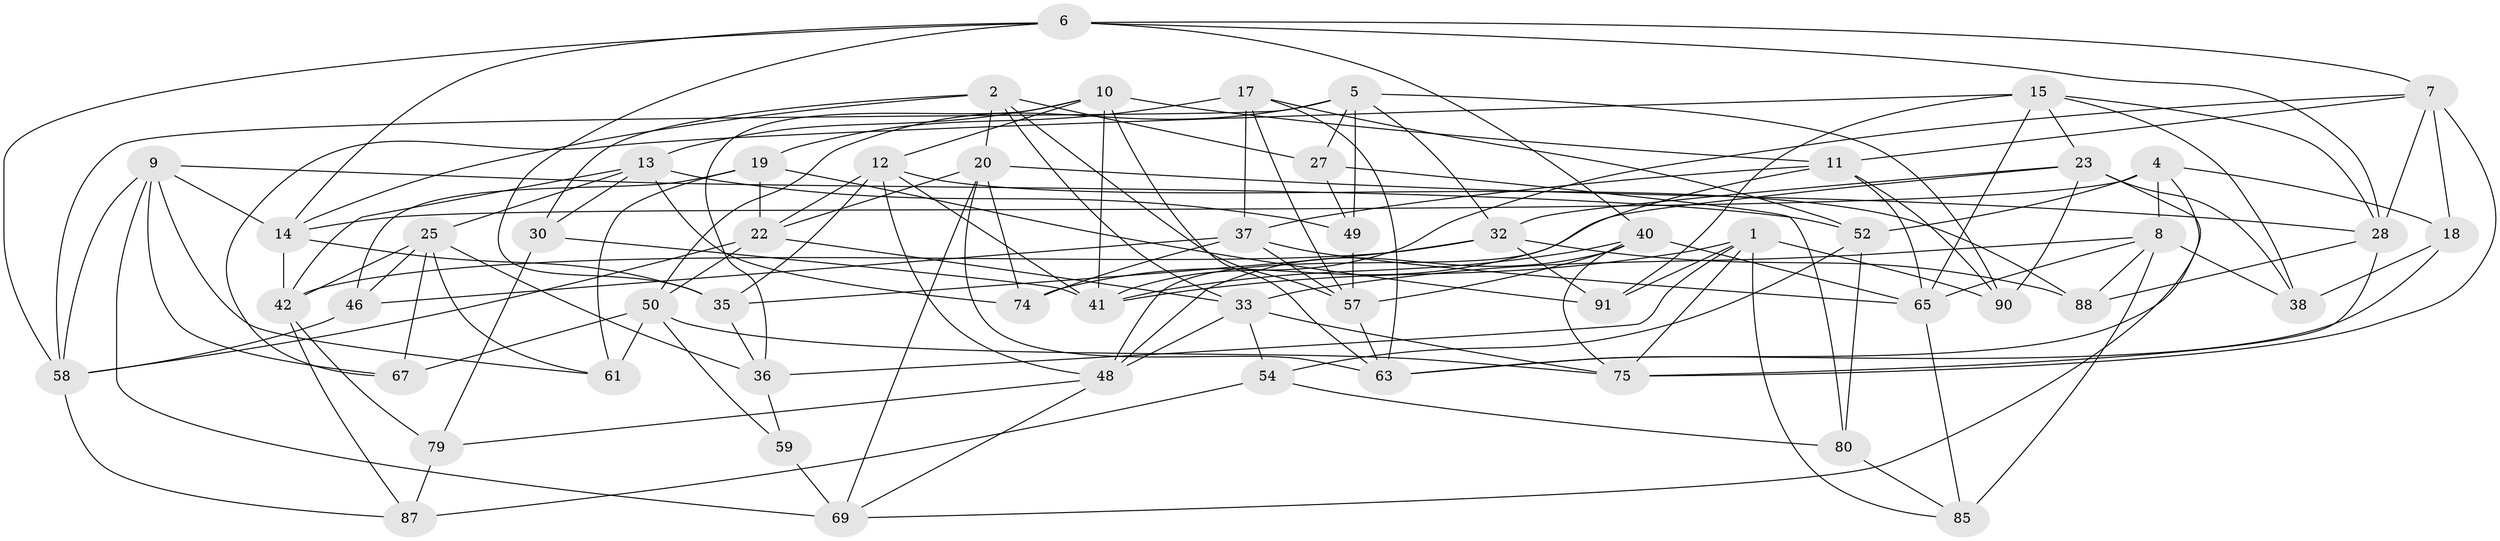 // Generated by graph-tools (version 1.1) at 2025/24/03/03/25 07:24:23]
// undirected, 56 vertices, 146 edges
graph export_dot {
graph [start="1"]
  node [color=gray90,style=filled];
  1 [super="+39"];
  2 [super="+3"];
  4 [super="+68"];
  5 [super="+16"];
  6 [super="+55"];
  7 [super="+64"];
  8 [super="+21"];
  9 [super="+86"];
  10 [super="+47"];
  11 [super="+51"];
  12 [super="+81"];
  13 [super="+26"];
  14 [super="+29"];
  15 [super="+45"];
  17 [super="+92"];
  18;
  19 [super="+24"];
  20 [super="+44"];
  22 [super="+94"];
  23 [super="+53"];
  25 [super="+31"];
  27;
  28 [super="+66"];
  30;
  32 [super="+89"];
  33 [super="+34"];
  35 [super="+72"];
  36 [super="+43"];
  37 [super="+77"];
  38;
  40 [super="+83"];
  41 [super="+56"];
  42 [super="+60"];
  46;
  48 [super="+93"];
  49;
  50 [super="+84"];
  52 [super="+62"];
  54;
  57 [super="+76"];
  58 [super="+71"];
  59;
  61;
  63 [super="+73"];
  65 [super="+70"];
  67;
  69 [super="+78"];
  74;
  75 [super="+82"];
  79;
  80;
  85;
  87;
  88;
  90;
  91;
  1 -- 90;
  1 -- 36;
  1 -- 91;
  1 -- 85;
  1 -- 41;
  1 -- 75;
  2 -- 20;
  2 -- 30;
  2 -- 57;
  2 -- 33;
  2 -- 27;
  2 -- 14;
  4 -- 14;
  4 -- 8;
  4 -- 18;
  4 -- 52 [weight=2];
  4 -- 63;
  5 -- 49;
  5 -- 32;
  5 -- 90;
  5 -- 58;
  5 -- 27;
  5 -- 50;
  6 -- 40;
  6 -- 28;
  6 -- 58;
  6 -- 35;
  6 -- 7;
  6 -- 14;
  7 -- 41;
  7 -- 28;
  7 -- 18;
  7 -- 75;
  7 -- 11;
  8 -- 88;
  8 -- 85;
  8 -- 65;
  8 -- 38;
  8 -- 33;
  9 -- 58;
  9 -- 52;
  9 -- 61;
  9 -- 67;
  9 -- 69;
  9 -- 14;
  10 -- 36;
  10 -- 41;
  10 -- 12;
  10 -- 13;
  10 -- 11;
  10 -- 63;
  11 -- 90;
  11 -- 37;
  11 -- 48;
  11 -- 65;
  12 -- 88;
  12 -- 48;
  12 -- 35;
  12 -- 22;
  12 -- 41;
  13 -- 49;
  13 -- 42;
  13 -- 25;
  13 -- 74;
  13 -- 30;
  14 -- 35;
  14 -- 42;
  15 -- 28;
  15 -- 67;
  15 -- 91;
  15 -- 38;
  15 -- 65;
  15 -- 23;
  17 -- 63;
  17 -- 19 [weight=2];
  17 -- 37;
  17 -- 57;
  17 -- 52;
  18 -- 38;
  18 -- 63;
  19 -- 61;
  19 -- 46;
  19 -- 91;
  19 -- 22;
  20 -- 63;
  20 -- 28;
  20 -- 74;
  20 -- 69;
  20 -- 22;
  22 -- 50;
  22 -- 58;
  22 -- 33;
  23 -- 74;
  23 -- 38;
  23 -- 90;
  23 -- 69;
  23 -- 32;
  25 -- 36;
  25 -- 42;
  25 -- 67;
  25 -- 61;
  25 -- 46;
  27 -- 49;
  27 -- 80;
  28 -- 75;
  28 -- 88;
  30 -- 79;
  30 -- 41;
  32 -- 88;
  32 -- 91;
  32 -- 42;
  32 -- 35;
  33 -- 75;
  33 -- 48;
  33 -- 54;
  35 -- 36 [weight=2];
  36 -- 59;
  37 -- 65;
  37 -- 57;
  37 -- 74;
  37 -- 46;
  40 -- 48;
  40 -- 57;
  40 -- 75;
  40 -- 65;
  40 -- 41;
  42 -- 79;
  42 -- 87;
  46 -- 58;
  48 -- 69;
  48 -- 79;
  49 -- 57;
  50 -- 59;
  50 -- 67;
  50 -- 61;
  50 -- 75;
  52 -- 80;
  52 -- 54;
  54 -- 80;
  54 -- 87;
  57 -- 63;
  58 -- 87;
  59 -- 69 [weight=2];
  65 -- 85;
  79 -- 87;
  80 -- 85;
}

